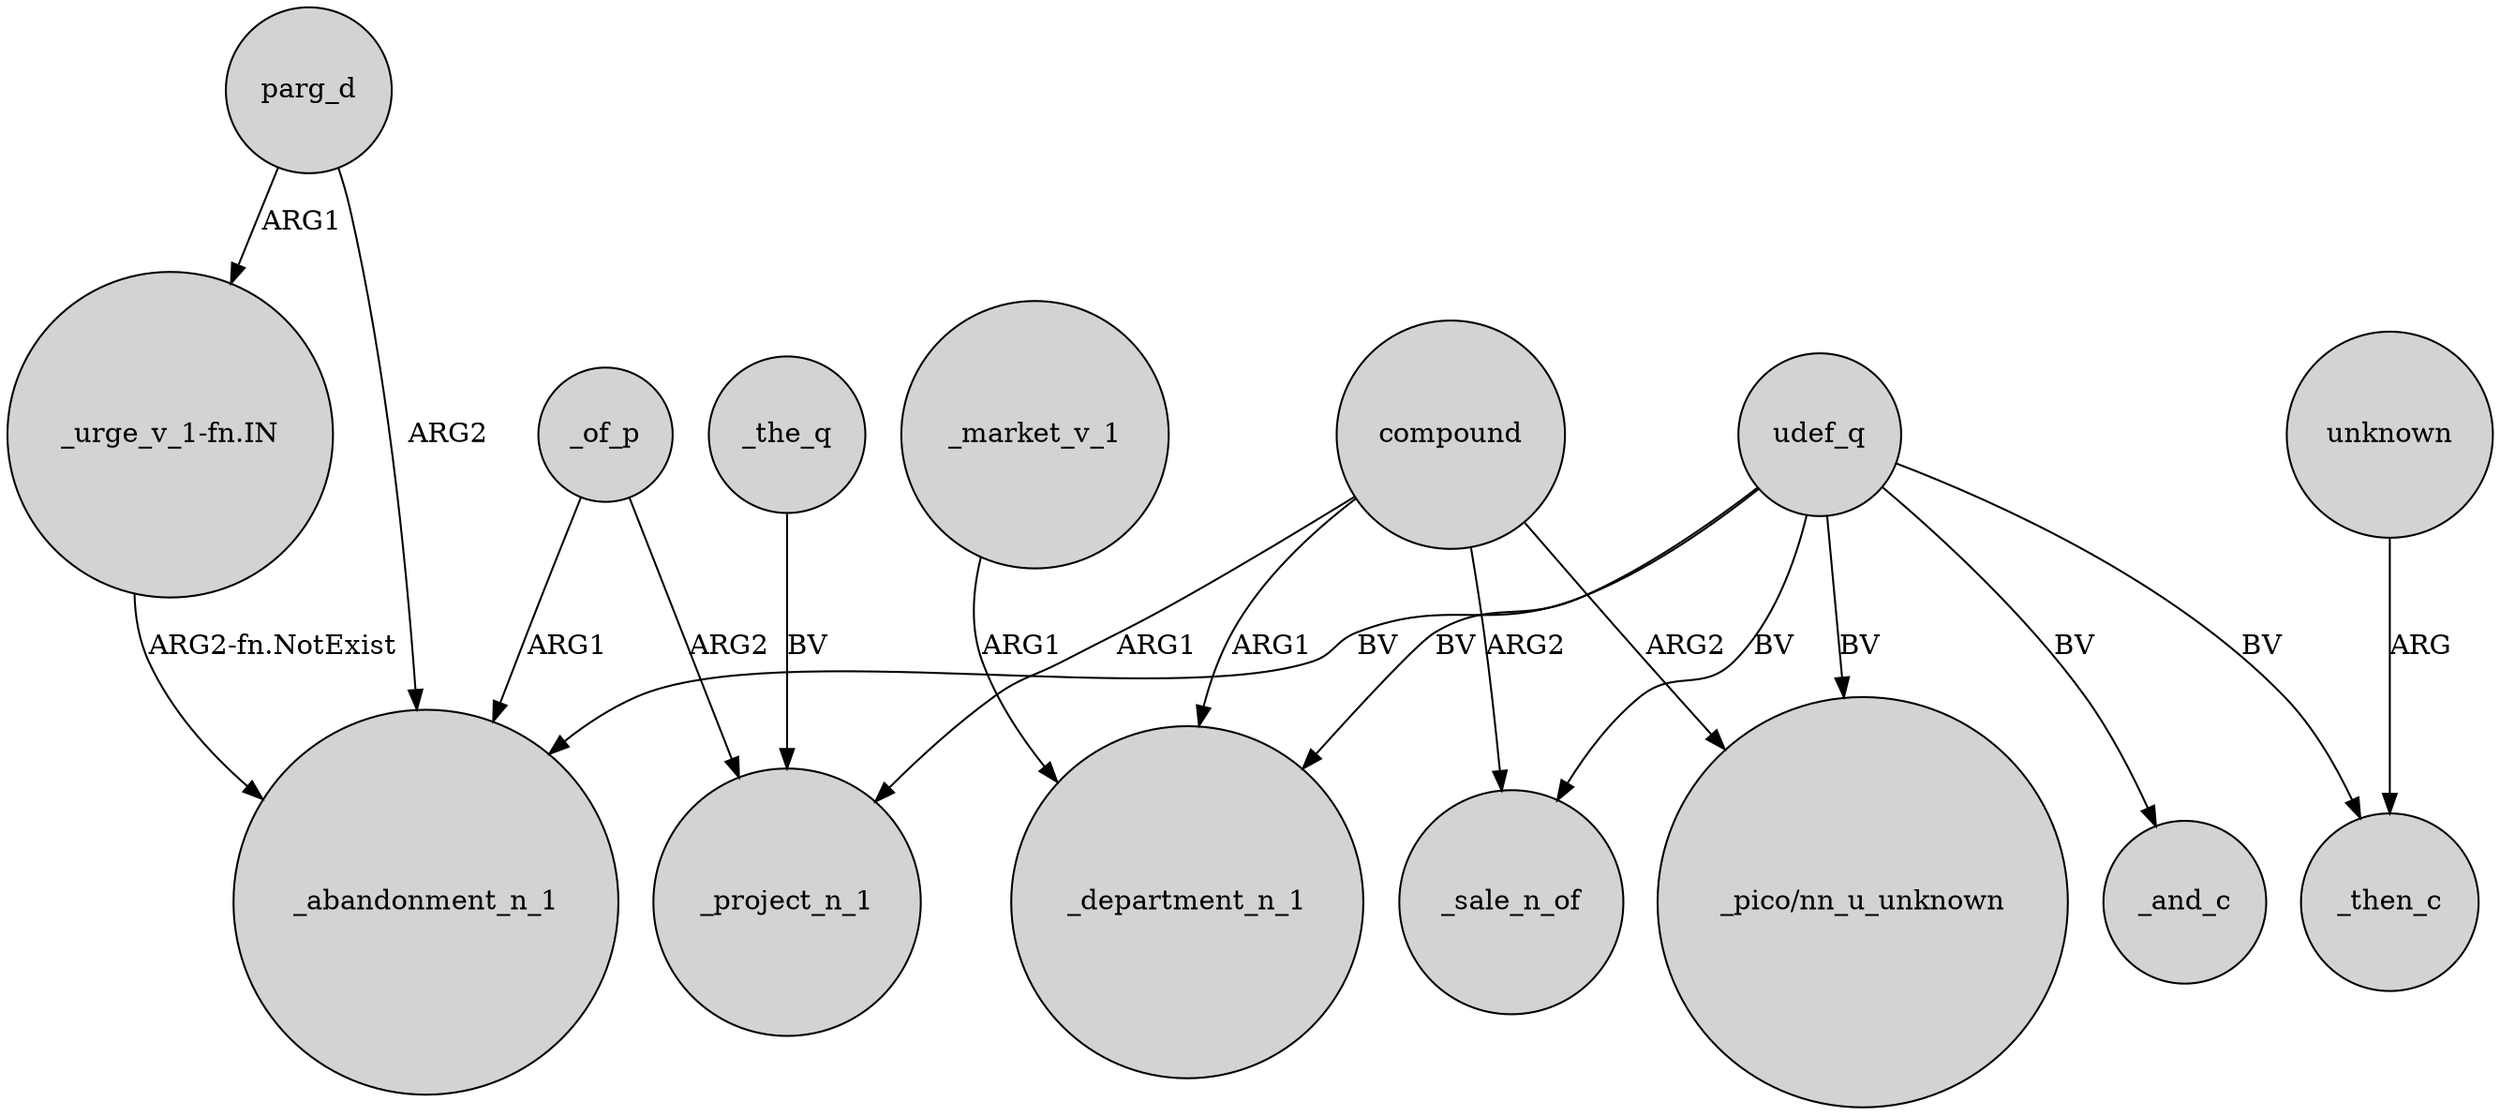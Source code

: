 digraph {
	node [shape=circle style=filled]
	_of_p -> _abandonment_n_1 [label=ARG1]
	_the_q -> _project_n_1 [label=BV]
	udef_q -> _department_n_1 [label=BV]
	compound -> _sale_n_of [label=ARG2]
	compound -> _department_n_1 [label=ARG1]
	"_urge_v_1-fn.IN" -> _abandonment_n_1 [label="ARG2-fn.NotExist"]
	parg_d -> "_urge_v_1-fn.IN" [label=ARG1]
	parg_d -> _abandonment_n_1 [label=ARG2]
	compound -> _project_n_1 [label=ARG1]
	compound -> "_pico/nn_u_unknown" [label=ARG2]
	_of_p -> _project_n_1 [label=ARG2]
	udef_q -> _then_c [label=BV]
	udef_q -> _and_c [label=BV]
	_market_v_1 -> _department_n_1 [label=ARG1]
	udef_q -> _abandonment_n_1 [label=BV]
	udef_q -> "_pico/nn_u_unknown" [label=BV]
	udef_q -> _sale_n_of [label=BV]
	unknown -> _then_c [label=ARG]
}
